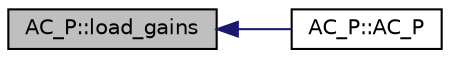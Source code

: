 digraph "AC_P::load_gains"
{
 // INTERACTIVE_SVG=YES
  edge [fontname="Helvetica",fontsize="10",labelfontname="Helvetica",labelfontsize="10"];
  node [fontname="Helvetica",fontsize="10",shape=record];
  rankdir="LR";
  Node1 [label="AC_P::load_gains",height=0.2,width=0.4,color="black", fillcolor="grey75", style="filled", fontcolor="black"];
  Node1 -> Node2 [dir="back",color="midnightblue",fontsize="10",style="solid",fontname="Helvetica"];
  Node2 [label="AC_P::AC_P",height=0.2,width=0.4,color="black", fillcolor="white", style="filled",URL="$classAC__P.html#a86b4d2f7dc92d0f986f0334cca2a3a5d"];
}
